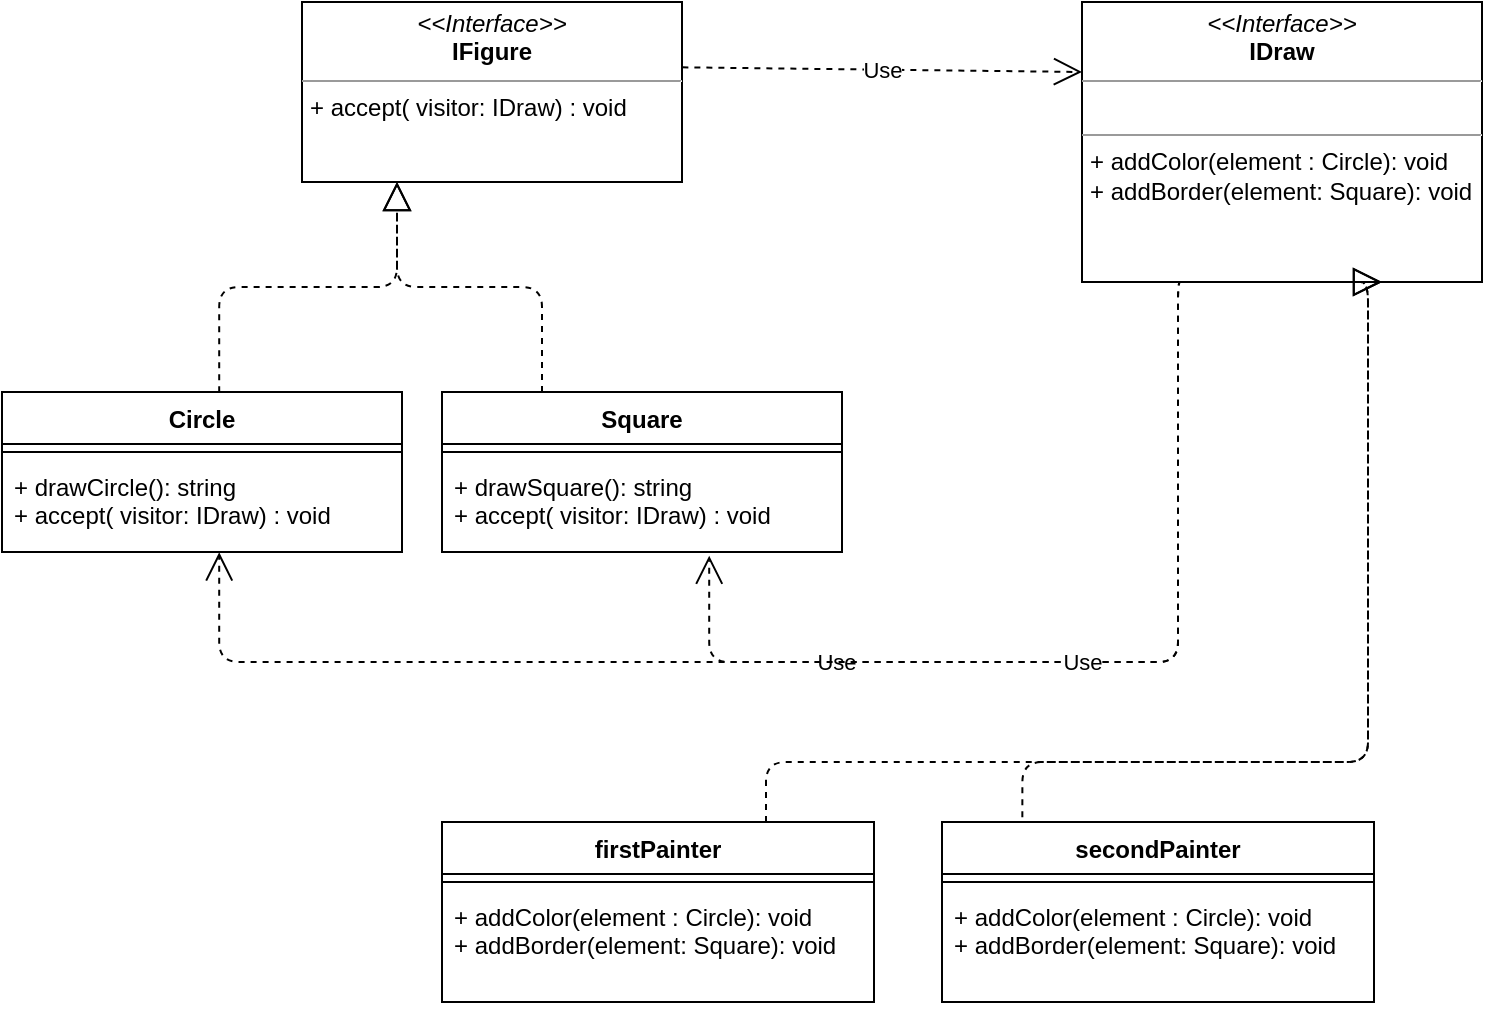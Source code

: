 <mxfile>
    <diagram id="EKfhsiJ4gSYnRlBI0Rg2" name="Page-1">
        <mxGraphModel dx="1587" dy="758" grid="1" gridSize="10" guides="1" tooltips="1" connect="1" arrows="1" fold="1" page="1" pageScale="1" pageWidth="827" pageHeight="1169" math="0" shadow="0">
            <root>
                <mxCell id="0"/>
                <mxCell id="1" parent="0"/>
                <mxCell id="3" value="&lt;p style=&quot;margin: 0px ; margin-top: 4px ; text-align: center&quot;&gt;&lt;i&gt;&amp;lt;&amp;lt;Interface&amp;gt;&amp;gt;&lt;/i&gt;&lt;br&gt;&lt;b&gt;IFigure&lt;/b&gt;&lt;/p&gt;&lt;hr size=&quot;1&quot;&gt;&lt;p style=&quot;margin: 0px ; margin-left: 4px&quot;&gt;&lt;/p&gt;&lt;p style=&quot;margin: 0px ; margin-left: 4px&quot;&gt;+ accept( visitor: IDraw) : void&lt;br&gt;&lt;br&gt;&lt;/p&gt;" style="verticalAlign=top;align=left;overflow=fill;fontSize=12;fontFamily=Helvetica;html=1;" vertex="1" parent="1">
                    <mxGeometry x="200" y="390" width="190" height="90" as="geometry"/>
                </mxCell>
                <mxCell id="16" value="Circle" style="swimlane;fontStyle=1;align=center;verticalAlign=top;childLayout=stackLayout;horizontal=1;startSize=26;horizontalStack=0;resizeParent=1;resizeParentMax=0;resizeLast=0;collapsible=1;marginBottom=0;" vertex="1" parent="1">
                    <mxGeometry x="50" y="585" width="200" height="80" as="geometry"/>
                </mxCell>
                <mxCell id="18" value="" style="line;strokeWidth=1;fillColor=none;align=left;verticalAlign=middle;spacingTop=-1;spacingLeft=3;spacingRight=3;rotatable=0;labelPosition=right;points=[];portConstraint=eastwest;" vertex="1" parent="16">
                    <mxGeometry y="26" width="200" height="8" as="geometry"/>
                </mxCell>
                <mxCell id="19" value="+ drawCircle(): string&#10;+ accept( visitor: IDraw) : void&#10;" style="text;strokeColor=none;fillColor=none;align=left;verticalAlign=top;spacingLeft=4;spacingRight=4;overflow=hidden;rotatable=0;points=[[0,0.5],[1,0.5]];portConstraint=eastwest;" vertex="1" parent="16">
                    <mxGeometry y="34" width="200" height="46" as="geometry"/>
                </mxCell>
                <mxCell id="20" value="firstPainter" style="swimlane;fontStyle=1;align=center;verticalAlign=top;childLayout=stackLayout;horizontal=1;startSize=26;horizontalStack=0;resizeParent=1;resizeParentMax=0;resizeLast=0;collapsible=1;marginBottom=0;" vertex="1" parent="1">
                    <mxGeometry x="270" y="800" width="216" height="90" as="geometry"/>
                </mxCell>
                <mxCell id="22" value="" style="line;strokeWidth=1;fillColor=none;align=left;verticalAlign=middle;spacingTop=-1;spacingLeft=3;spacingRight=3;rotatable=0;labelPosition=right;points=[];portConstraint=eastwest;" vertex="1" parent="20">
                    <mxGeometry y="26" width="216" height="8" as="geometry"/>
                </mxCell>
                <mxCell id="23" value="+ addColor(element : Circle): void&#10;+ addBorder(element: Square): void" style="text;strokeColor=none;fillColor=none;align=left;verticalAlign=top;spacingLeft=4;spacingRight=4;overflow=hidden;rotatable=0;points=[[0,0.5],[1,0.5]];portConstraint=eastwest;" vertex="1" parent="20">
                    <mxGeometry y="34" width="216" height="56" as="geometry"/>
                </mxCell>
                <mxCell id="24" value="&lt;p style=&quot;margin: 0px ; margin-top: 4px ; text-align: center&quot;&gt;&lt;i&gt;&amp;lt;&amp;lt;Interface&amp;gt;&amp;gt;&lt;/i&gt;&lt;br&gt;&lt;b&gt;IDraw&lt;/b&gt;&lt;/p&gt;&lt;hr size=&quot;1&quot;&gt;&lt;p style=&quot;margin: 0px ; margin-left: 4px&quot;&gt;&lt;br&gt;&lt;/p&gt;&lt;hr size=&quot;1&quot;&gt;&lt;p style=&quot;margin: 0px ; margin-left: 4px&quot;&gt;+ addColor(element : Circle): void&lt;br&gt;+ addBorder(element: Square): void&lt;/p&gt;" style="verticalAlign=top;align=left;overflow=fill;fontSize=12;fontFamily=Helvetica;html=1;" vertex="1" parent="1">
                    <mxGeometry x="590" y="390" width="200" height="140" as="geometry"/>
                </mxCell>
                <mxCell id="25" value="Square" style="swimlane;fontStyle=1;align=center;verticalAlign=top;childLayout=stackLayout;horizontal=1;startSize=26;horizontalStack=0;resizeParent=1;resizeParentMax=0;resizeLast=0;collapsible=1;marginBottom=0;" vertex="1" parent="1">
                    <mxGeometry x="270" y="585" width="200" height="80" as="geometry"/>
                </mxCell>
                <mxCell id="26" value="" style="line;strokeWidth=1;fillColor=none;align=left;verticalAlign=middle;spacingTop=-1;spacingLeft=3;spacingRight=3;rotatable=0;labelPosition=right;points=[];portConstraint=eastwest;" vertex="1" parent="25">
                    <mxGeometry y="26" width="200" height="8" as="geometry"/>
                </mxCell>
                <mxCell id="27" value="+ drawSquare(): string&#10;+ accept( visitor: IDraw) : void&#10;" style="text;strokeColor=none;fillColor=none;align=left;verticalAlign=top;spacingLeft=4;spacingRight=4;overflow=hidden;rotatable=0;points=[[0,0.5],[1,0.5]];portConstraint=eastwest;" vertex="1" parent="25">
                    <mxGeometry y="34" width="200" height="46" as="geometry"/>
                </mxCell>
                <mxCell id="28" value="secondPainter" style="swimlane;fontStyle=1;align=center;verticalAlign=top;childLayout=stackLayout;horizontal=1;startSize=26;horizontalStack=0;resizeParent=1;resizeParentMax=0;resizeLast=0;collapsible=1;marginBottom=0;" vertex="1" parent="1">
                    <mxGeometry x="520" y="800" width="216" height="90" as="geometry"/>
                </mxCell>
                <mxCell id="29" value="" style="line;strokeWidth=1;fillColor=none;align=left;verticalAlign=middle;spacingTop=-1;spacingLeft=3;spacingRight=3;rotatable=0;labelPosition=right;points=[];portConstraint=eastwest;" vertex="1" parent="28">
                    <mxGeometry y="26" width="216" height="8" as="geometry"/>
                </mxCell>
                <mxCell id="30" value="+ addColor(element : Circle): void&#10;+ addBorder(element: Square): void" style="text;strokeColor=none;fillColor=none;align=left;verticalAlign=top;spacingLeft=4;spacingRight=4;overflow=hidden;rotatable=0;points=[[0,0.5],[1,0.5]];portConstraint=eastwest;" vertex="1" parent="28">
                    <mxGeometry y="34" width="216" height="56" as="geometry"/>
                </mxCell>
                <mxCell id="31" value="" style="endArrow=block;dashed=1;endFill=0;endSize=12;html=1;exitX=0.543;exitY=0.002;exitDx=0;exitDy=0;exitPerimeter=0;entryX=0.25;entryY=1;entryDx=0;entryDy=0;edgeStyle=orthogonalEdgeStyle;" edge="1" parent="1" source="16" target="3">
                    <mxGeometry width="160" relative="1" as="geometry">
                        <mxPoint x="490" y="670" as="sourcePoint"/>
                        <mxPoint x="650" y="670" as="targetPoint"/>
                    </mxGeometry>
                </mxCell>
                <mxCell id="32" value="" style="endArrow=block;dashed=1;endFill=0;endSize=12;html=1;exitX=0.25;exitY=0;exitDx=0;exitDy=0;entryX=0.25;entryY=1;entryDx=0;entryDy=0;edgeStyle=orthogonalEdgeStyle;" edge="1" parent="1" source="25" target="3">
                    <mxGeometry width="160" relative="1" as="geometry">
                        <mxPoint x="320" y="580" as="sourcePoint"/>
                        <mxPoint x="650" y="670" as="targetPoint"/>
                    </mxGeometry>
                </mxCell>
                <mxCell id="33" value="Use" style="endArrow=open;endSize=12;dashed=1;html=1;exitX=1.001;exitY=0.363;exitDx=0;exitDy=0;entryX=0;entryY=0.25;entryDx=0;entryDy=0;exitPerimeter=0;" edge="1" parent="1" source="3" target="24">
                    <mxGeometry width="160" relative="1" as="geometry">
                        <mxPoint x="490" y="670" as="sourcePoint"/>
                        <mxPoint x="650" y="670" as="targetPoint"/>
                    </mxGeometry>
                </mxCell>
                <mxCell id="34" value="" style="endArrow=block;dashed=1;endFill=0;endSize=12;html=1;exitX=0.75;exitY=0;exitDx=0;exitDy=0;entryX=0.75;entryY=1;entryDx=0;entryDy=0;edgeStyle=orthogonalEdgeStyle;" edge="1" parent="1" source="20" target="24">
                    <mxGeometry width="160" relative="1" as="geometry">
                        <mxPoint x="490" y="670" as="sourcePoint"/>
                        <mxPoint x="730" y="560" as="targetPoint"/>
                        <Array as="points">
                            <mxPoint x="432" y="770"/>
                            <mxPoint x="733" y="770"/>
                        </Array>
                    </mxGeometry>
                </mxCell>
                <mxCell id="35" value="" style="endArrow=block;dashed=1;endFill=0;endSize=12;html=1;exitX=0.186;exitY=-0.026;exitDx=0;exitDy=0;exitPerimeter=0;entryX=0.75;entryY=1;entryDx=0;entryDy=0;edgeStyle=orthogonalEdgeStyle;" edge="1" parent="1" source="28" target="24">
                    <mxGeometry width="160" relative="1" as="geometry">
                        <mxPoint x="490" y="670" as="sourcePoint"/>
                        <mxPoint x="650" y="670" as="targetPoint"/>
                        <Array as="points">
                            <mxPoint x="560" y="770"/>
                            <mxPoint x="733" y="770"/>
                        </Array>
                    </mxGeometry>
                </mxCell>
                <mxCell id="36" value="Use" style="endArrow=open;endSize=12;dashed=1;html=1;exitX=0.25;exitY=1;exitDx=0;exitDy=0;entryX=0.543;entryY=1.004;entryDx=0;entryDy=0;entryPerimeter=0;edgeStyle=orthogonalEdgeStyle;" edge="1" parent="1" source="24" target="19">
                    <mxGeometry width="160" relative="1" as="geometry">
                        <mxPoint x="490" y="670" as="sourcePoint"/>
                        <mxPoint x="650" y="670" as="targetPoint"/>
                        <Array as="points">
                            <mxPoint x="638" y="720"/>
                            <mxPoint x="159" y="720"/>
                        </Array>
                    </mxGeometry>
                </mxCell>
                <mxCell id="37" value="Use" style="endArrow=open;endSize=12;dashed=1;html=1;exitX=0.25;exitY=1;exitDx=0;exitDy=0;entryX=0.668;entryY=1.04;entryDx=0;entryDy=0;entryPerimeter=0;edgeStyle=orthogonalEdgeStyle;" edge="1" parent="1" source="24" target="27">
                    <mxGeometry width="160" relative="1" as="geometry">
                        <mxPoint x="490" y="670" as="sourcePoint"/>
                        <mxPoint x="650" y="670" as="targetPoint"/>
                        <Array as="points">
                            <mxPoint x="638" y="720"/>
                            <mxPoint x="404" y="720"/>
                        </Array>
                    </mxGeometry>
                </mxCell>
            </root>
        </mxGraphModel>
    </diagram>
</mxfile>